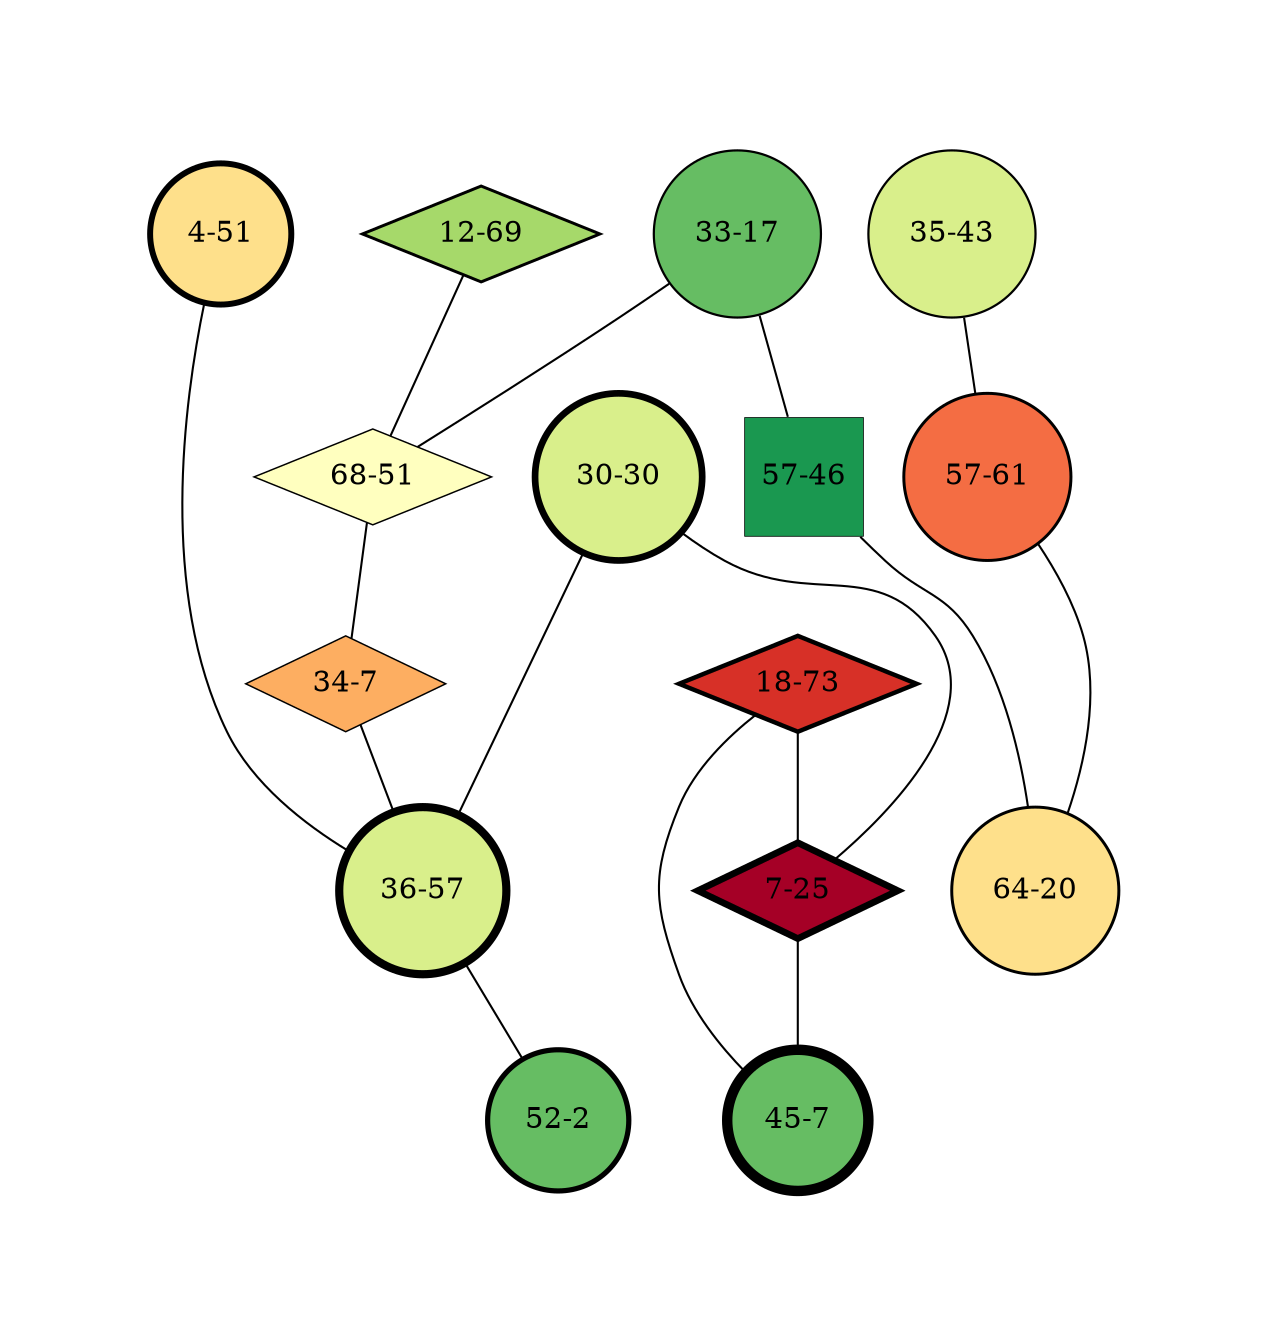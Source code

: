 strict graph G {
labelloc=b;
ratio=auto;
pad="1.0";
node [width="0.3", shape=circle, height="0.3", style=filled, label=""];
0 [xCoordinate="17.0", appears_in_slice=3, yCoordinate="33.0", level=grandchild, colorscheme=rdylgn11, child_of="assemblage-56-28", short_label="33-17", label="33-17", shape=circle, fillcolor=9, size="514.61255423", parent_node="assemblage-68-51", id=0, penwidth="1.07142857143"];
1 [xCoordinate="69.0", appears_in_slice=4, yCoordinate="12.0", level=child, colorscheme=rdylgn11, child_of="assemblage-58-16", short_label="12-69", label="12-69", shape=diamond, fillcolor=8, size="213.655942403", parent_node="assemblage-58-16", id=1, penwidth="1.42857142857"];
2 [xCoordinate="43.0", appears_in_slice=3, yCoordinate="35.0", level=grandchild, colorscheme=rdylgn11, child_of="assemblage-23-55", short_label="35-43", label="35-43", shape=circle, fillcolor=7, size="514.61255423", parent_node="assemblage-34-7", id=12, penwidth="1.07142857143"];
3 [xCoordinate="51.0", appears_in_slice=2, yCoordinate="68.0", level=child, colorscheme=rdylgn11, child_of="assemblage-57-46", short_label="68-51", label="68-51", shape=diamond, fillcolor=6, size="320.294398918", parent_node="assemblage-57-46", id=2, penwidth="0.714285714286"];
4 [xCoordinate="51.0", appears_in_slice=8, yCoordinate="4.0", level=grandchild, colorscheme=rdylgn11, child_of="assemblage-23-47", short_label="4-51", label="4-51", shape=circle, fillcolor=5, size="795.713858091", parent_node="assemblage-68-63", id=11, penwidth="2.85714285714"];
5 [xCoordinate="7.0", appears_in_slice=2, yCoordinate="34.0", level=child, colorscheme=rdylgn11, child_of="assemblage-57-46", short_label="34-7", label="34-7", shape=diamond, fillcolor=4, size="621.251010745", parent_node="assemblage-57-46", id=4, penwidth="0.714285714286"];
6 [xCoordinate="30.0", appears_in_slice=9, yCoordinate="30.0", level=grandchild, colorscheme=rdylgn11, child_of="assemblage-23-55", short_label="30-30", label="30-30", shape=circle, fillcolor=7, size="1057.97302866", parent_node="assemblage-8-15", id=5, penwidth="3.21428571429"];
7 [xCoordinate="57.0", appears_in_slice=11, yCoordinate="36.0", level=grandchild, colorscheme=rdylgn11, child_of="assemblage-23-55", short_label="36-57", label="36-57", shape=circle, fillcolor=7, size="762.927817257", parent_node="assemblage-8-26", id=6, penwidth="3.92857142857"];
8 [xCoordinate="46.0", appears_in_slice=1, yCoordinate="57.0", level=root, colorscheme=rdylgn11, child_of=nobody, short_label="57-46", label="57-46", shape=square, fillcolor=10, size="475.441326253", parent_node=i_am_root, id=7, penwidth="0.357142857143"];
9 [xCoordinate="61.0", appears_in_slice=4, yCoordinate="57.0", level=grandchild, colorscheme=rdylgn11, child_of="assemblage-64-39", short_label="57-61", label="57-61", shape=circle, fillcolor=3, size="475.22265546", parent_node="assemblage-34-7", id=8, penwidth="1.42857142857"];
10 [xCoordinate="20.0", appears_in_slice=4, yCoordinate="64.0", level=grandchild, colorscheme=rdylgn11, child_of="assemblage-23-47", short_label="64-20", label="64-20", shape=circle, fillcolor=5, size="213.655942403", parent_node="assemblage-63-56", id=9, penwidth="1.42857142857"];
11 [xCoordinate="73.0", appears_in_slice=6, yCoordinate="18.0", level=child, colorscheme=rdylgn11, child_of="assemblage-10-43", short_label="18-73", label="18-73", shape=diamond, fillcolor=2, size="245.465253697", parent_node="assemblage-10-43", id=10, penwidth="2.14285714286"];
12 [xCoordinate="25.0", appears_in_slice=9, yCoordinate="7.0", level=child, colorscheme=rdylgn11, child_of="assemblage-10-43", short_label="7-25", label="7-25", shape=diamond, fillcolor=1, size="298.91568443", parent_node="assemblage-10-43", id=3, penwidth="3.21428571429"];
13 [xCoordinate="2.0", appears_in_slice=7, yCoordinate="52.0", level=grandchild, colorscheme=rdylgn11, child_of="assemblage-56-28", short_label="52-2", label="52-2", shape=circle, fillcolor=9, size="740.776465969", parent_node="assemblage-65-58", id=13, penwidth="2.5"];
14 [xCoordinate="7.0", appears_in_slice=14, yCoordinate="45.0", level=grandchild, colorscheme=rdylgn11, child_of="assemblage-56-28", short_label="45-7", label="45-7", shape=circle, fillcolor=9, size="249.481507254", parent_node="assemblage-35-54", id=14, penwidth="5.0"];
0 -- 8  [inverseweight="34.0809973651", weight="0.0293418643031"];
0 -- 3  [inverseweight="224.222466303", weight="0.00445985639391"];
1 -- 3  [inverseweight="25.1380297712", weight="0.0397803650128"];
2 -- 9  [inverseweight="17.6551892593", weight="0.056640570957"];
3 -- 5  [inverseweight="67.3093148314", weight="0.0148567847185"];
4 -- 7  [inverseweight="243.461727196", weight="0.00410742177638"];
5 -- 7  [inverseweight="176.366549209", weight="0.00567000944615"];
6 -- 12  [inverseweight="9039.99707", weight="0.00011061950488"];
6 -- 7  [inverseweight="381.812719672", weight="0.00261908508669"];
7 -- 13  [inverseweight="235.785755548", weight="0.00424113830659"];
8 -- 10  [inverseweight="16.3673365096", weight="0.0610972957886"];
9 -- 10  [inverseweight="5.6897467722", weight="0.175754746219"];
11 -- 12  [inverseweight="28997.7419897", weight="3.44854437409e-05"];
11 -- 14  [inverseweight=100000, weight="1e-06"];
12 -- 14  [inverseweight="28997.7419897", weight="3.44854437409e-05"];
}
